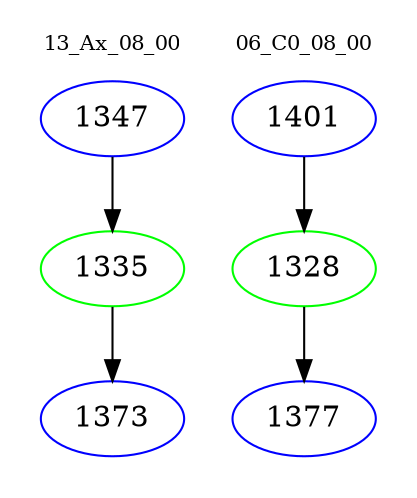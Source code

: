 digraph{
subgraph cluster_0 {
color = white
label = "13_Ax_08_00";
fontsize=10;
T0_1347 [label="1347", color="blue"]
T0_1347 -> T0_1335 [color="black"]
T0_1335 [label="1335", color="green"]
T0_1335 -> T0_1373 [color="black"]
T0_1373 [label="1373", color="blue"]
}
subgraph cluster_1 {
color = white
label = "06_C0_08_00";
fontsize=10;
T1_1401 [label="1401", color="blue"]
T1_1401 -> T1_1328 [color="black"]
T1_1328 [label="1328", color="green"]
T1_1328 -> T1_1377 [color="black"]
T1_1377 [label="1377", color="blue"]
}
}
